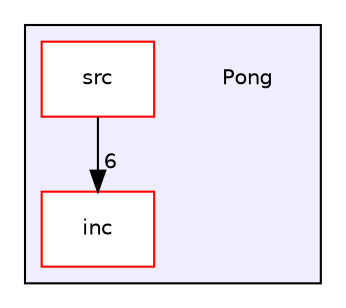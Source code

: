 digraph "Pong" {
  compound=true
  node [ fontsize="10", fontname="Helvetica"];
  edge [ labelfontsize="10", labelfontname="Helvetica"];
  subgraph clusterdir_88961a4883a63bb1a83f09c9da386e75 {
    graph [ bgcolor="#eeeeff", pencolor="black", label="" URL="dir_88961a4883a63bb1a83f09c9da386e75.html"];
    dir_88961a4883a63bb1a83f09c9da386e75 [shape=plaintext label="Pong"];
  dir_894d190a43b69c45fb3e5bbae10937f3 [shape=box label="inc" fillcolor="white" style="filled" color="red" URL="dir_894d190a43b69c45fb3e5bbae10937f3.html"];
  dir_1ee0e79420f6d97073dbb8864dae6f26 [shape=box label="src" fillcolor="white" style="filled" color="red" URL="dir_1ee0e79420f6d97073dbb8864dae6f26.html"];
  }
  dir_1ee0e79420f6d97073dbb8864dae6f26->dir_894d190a43b69c45fb3e5bbae10937f3 [headlabel="6", labeldistance=1.5 headhref="dir_000004_000001.html"];
}
